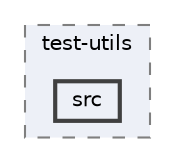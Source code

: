 digraph "packages/test-utils/src"
{
 // LATEX_PDF_SIZE
  bgcolor="transparent";
  edge [fontname=Helvetica,fontsize=10,labelfontname=Helvetica,labelfontsize=10];
  node [fontname=Helvetica,fontsize=10,shape=box,height=0.2,width=0.4];
  compound=true
  subgraph clusterdir_c2d591aef47f30d52b5c371d5188ad97 {
    graph [ bgcolor="#edf0f7", pencolor="grey50", label="test-utils", fontname=Helvetica,fontsize=10 style="filled,dashed", URL="dir_c2d591aef47f30d52b5c371d5188ad97.html",tooltip=""]
  dir_1583b35769bc72e087c6b4aa266f9ef0 [label="src", fillcolor="#edf0f7", color="grey25", style="filled,bold", URL="dir_1583b35769bc72e087c6b4aa266f9ef0.html",tooltip=""];
  }
}
